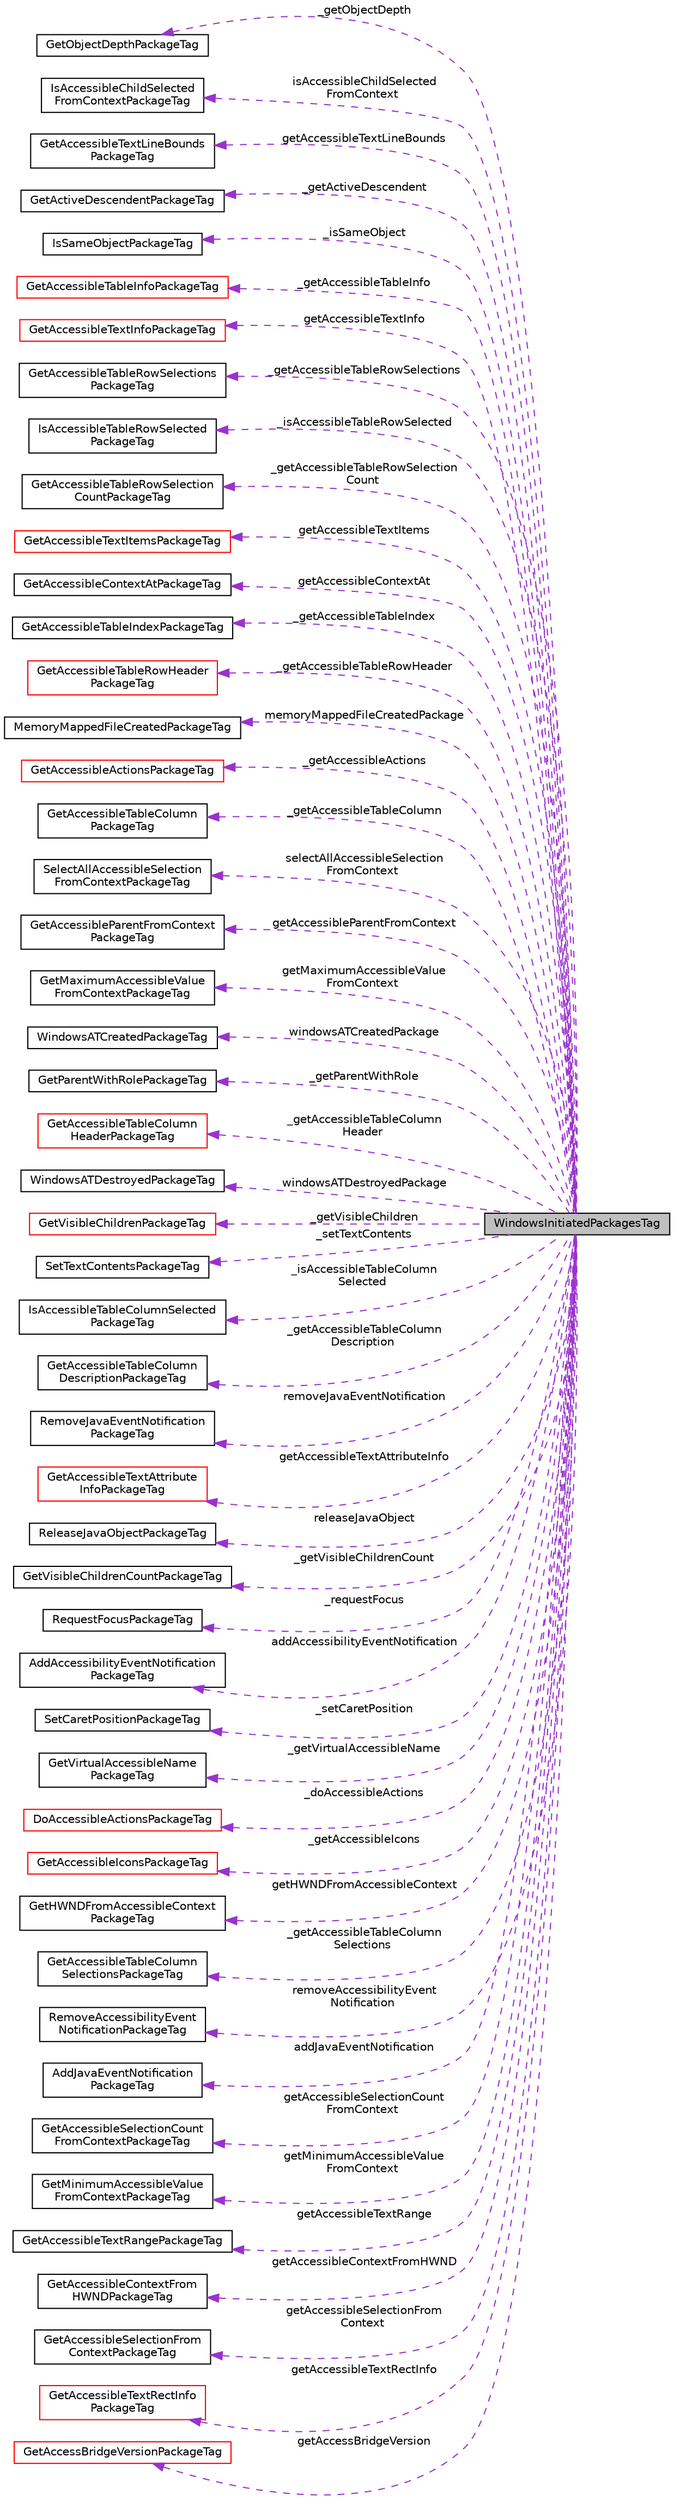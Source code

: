 digraph "WindowsInitiatedPackagesTag"
{
 // LATEX_PDF_SIZE
  edge [fontname="Helvetica",fontsize="10",labelfontname="Helvetica",labelfontsize="10"];
  node [fontname="Helvetica",fontsize="10",shape=record];
  rankdir="LR";
  Node1 [label="WindowsInitiatedPackagesTag",height=0.2,width=0.4,color="black", fillcolor="grey75", style="filled", fontcolor="black",tooltip=" "];
  Node2 -> Node1 [dir="back",color="darkorchid3",fontsize="10",style="dashed",label=" _getObjectDepth" ,fontname="Helvetica"];
  Node2 [label="GetObjectDepthPackageTag",height=0.2,width=0.4,color="black", fillcolor="white", style="filled",URL="$struct_get_object_depth_package_tag.html",tooltip=" "];
  Node3 -> Node1 [dir="back",color="darkorchid3",fontsize="10",style="dashed",label=" isAccessibleChildSelected\lFromContext" ,fontname="Helvetica"];
  Node3 [label="IsAccessibleChildSelected\lFromContextPackageTag",height=0.2,width=0.4,color="black", fillcolor="white", style="filled",URL="$struct_is_accessible_child_selected_from_context_package_tag.html",tooltip=" "];
  Node4 -> Node1 [dir="back",color="darkorchid3",fontsize="10",style="dashed",label=" getAccessibleTextLineBounds" ,fontname="Helvetica"];
  Node4 [label="GetAccessibleTextLineBounds\lPackageTag",height=0.2,width=0.4,color="black", fillcolor="white", style="filled",URL="$struct_get_accessible_text_line_bounds_package_tag.html",tooltip=" "];
  Node5 -> Node1 [dir="back",color="darkorchid3",fontsize="10",style="dashed",label=" _getActiveDescendent" ,fontname="Helvetica"];
  Node5 [label="GetActiveDescendentPackageTag",height=0.2,width=0.4,color="black", fillcolor="white", style="filled",URL="$struct_get_active_descendent_package_tag.html",tooltip=" "];
  Node6 -> Node1 [dir="back",color="darkorchid3",fontsize="10",style="dashed",label=" _isSameObject" ,fontname="Helvetica"];
  Node6 [label="IsSameObjectPackageTag",height=0.2,width=0.4,color="black", fillcolor="white", style="filled",URL="$struct_is_same_object_package_tag.html",tooltip=" "];
  Node7 -> Node1 [dir="back",color="darkorchid3",fontsize="10",style="dashed",label=" _getAccessibleTableInfo" ,fontname="Helvetica"];
  Node7 [label="GetAccessibleTableInfoPackageTag",height=0.2,width=0.4,color="red", fillcolor="white", style="filled",URL="$struct_get_accessible_table_info_package_tag.html",tooltip=" "];
  Node9 -> Node1 [dir="back",color="darkorchid3",fontsize="10",style="dashed",label=" getAccessibleTextInfo" ,fontname="Helvetica"];
  Node9 [label="GetAccessibleTextInfoPackageTag",height=0.2,width=0.4,color="red", fillcolor="white", style="filled",URL="$struct_get_accessible_text_info_package_tag.html",tooltip=" "];
  Node11 -> Node1 [dir="back",color="darkorchid3",fontsize="10",style="dashed",label=" _getAccessibleTableRowSelections" ,fontname="Helvetica"];
  Node11 [label="GetAccessibleTableRowSelections\lPackageTag",height=0.2,width=0.4,color="black", fillcolor="white", style="filled",URL="$struct_get_accessible_table_row_selections_package_tag.html",tooltip=" "];
  Node12 -> Node1 [dir="back",color="darkorchid3",fontsize="10",style="dashed",label=" _isAccessibleTableRowSelected" ,fontname="Helvetica"];
  Node12 [label="IsAccessibleTableRowSelected\lPackageTag",height=0.2,width=0.4,color="black", fillcolor="white", style="filled",URL="$struct_is_accessible_table_row_selected_package_tag.html",tooltip=" "];
  Node13 -> Node1 [dir="back",color="darkorchid3",fontsize="10",style="dashed",label=" _getAccessibleTableRowSelection\lCount" ,fontname="Helvetica"];
  Node13 [label="GetAccessibleTableRowSelection\lCountPackageTag",height=0.2,width=0.4,color="black", fillcolor="white", style="filled",URL="$struct_get_accessible_table_row_selection_count_package_tag.html",tooltip=" "];
  Node14 -> Node1 [dir="back",color="darkorchid3",fontsize="10",style="dashed",label=" getAccessibleTextItems" ,fontname="Helvetica"];
  Node14 [label="GetAccessibleTextItemsPackageTag",height=0.2,width=0.4,color="red", fillcolor="white", style="filled",URL="$struct_get_accessible_text_items_package_tag.html",tooltip=" "];
  Node16 -> Node1 [dir="back",color="darkorchid3",fontsize="10",style="dashed",label=" getAccessibleContextAt" ,fontname="Helvetica"];
  Node16 [label="GetAccessibleContextAtPackageTag",height=0.2,width=0.4,color="black", fillcolor="white", style="filled",URL="$struct_get_accessible_context_at_package_tag.html",tooltip=" "];
  Node17 -> Node1 [dir="back",color="darkorchid3",fontsize="10",style="dashed",label=" _getAccessibleTableIndex" ,fontname="Helvetica"];
  Node17 [label="GetAccessibleTableIndexPackageTag",height=0.2,width=0.4,color="black", fillcolor="white", style="filled",URL="$struct_get_accessible_table_index_package_tag.html",tooltip=" "];
  Node18 -> Node1 [dir="back",color="darkorchid3",fontsize="10",style="dashed",label=" _getAccessibleTableRowHeader" ,fontname="Helvetica"];
  Node18 [label="GetAccessibleTableRowHeader\lPackageTag",height=0.2,width=0.4,color="red", fillcolor="white", style="filled",URL="$struct_get_accessible_table_row_header_package_tag.html",tooltip=" "];
  Node19 -> Node1 [dir="back",color="darkorchid3",fontsize="10",style="dashed",label=" memoryMappedFileCreatedPackage" ,fontname="Helvetica"];
  Node19 [label="MemoryMappedFileCreatedPackageTag",height=0.2,width=0.4,color="black", fillcolor="white", style="filled",URL="$struct_memory_mapped_file_created_package_tag.html",tooltip=" "];
  Node20 -> Node1 [dir="back",color="darkorchid3",fontsize="10",style="dashed",label=" _getAccessibleActions" ,fontname="Helvetica"];
  Node20 [label="GetAccessibleActionsPackageTag",height=0.2,width=0.4,color="red", fillcolor="white", style="filled",URL="$struct_get_accessible_actions_package_tag.html",tooltip=" "];
  Node23 -> Node1 [dir="back",color="darkorchid3",fontsize="10",style="dashed",label=" _getAccessibleTableColumn" ,fontname="Helvetica"];
  Node23 [label="GetAccessibleTableColumn\lPackageTag",height=0.2,width=0.4,color="black", fillcolor="white", style="filled",URL="$struct_get_accessible_table_column_package_tag.html",tooltip=" "];
  Node24 -> Node1 [dir="back",color="darkorchid3",fontsize="10",style="dashed",label=" selectAllAccessibleSelection\lFromContext" ,fontname="Helvetica"];
  Node24 [label="SelectAllAccessibleSelection\lFromContextPackageTag",height=0.2,width=0.4,color="black", fillcolor="white", style="filled",URL="$struct_select_all_accessible_selection_from_context_package_tag.html",tooltip=" "];
  Node25 -> Node1 [dir="back",color="darkorchid3",fontsize="10",style="dashed",label=" getAccessibleParentFromContext" ,fontname="Helvetica"];
  Node25 [label="GetAccessibleParentFromContext\lPackageTag",height=0.2,width=0.4,color="black", fillcolor="white", style="filled",URL="$struct_get_accessible_parent_from_context_package_tag.html",tooltip=" "];
  Node26 -> Node1 [dir="back",color="darkorchid3",fontsize="10",style="dashed",label=" getMaximumAccessibleValue\lFromContext" ,fontname="Helvetica"];
  Node26 [label="GetMaximumAccessibleValue\lFromContextPackageTag",height=0.2,width=0.4,color="black", fillcolor="white", style="filled",URL="$struct_get_maximum_accessible_value_from_context_package_tag.html",tooltip=" "];
  Node27 -> Node1 [dir="back",color="darkorchid3",fontsize="10",style="dashed",label=" windowsATCreatedPackage" ,fontname="Helvetica"];
  Node27 [label="WindowsATCreatedPackageTag",height=0.2,width=0.4,color="black", fillcolor="white", style="filled",URL="$struct_windows_a_t_created_package_tag.html",tooltip=" "];
  Node28 -> Node1 [dir="back",color="darkorchid3",fontsize="10",style="dashed",label=" _getParentWithRole" ,fontname="Helvetica"];
  Node28 [label="GetParentWithRolePackageTag",height=0.2,width=0.4,color="black", fillcolor="white", style="filled",URL="$struct_get_parent_with_role_package_tag.html",tooltip=" "];
  Node29 -> Node1 [dir="back",color="darkorchid3",fontsize="10",style="dashed",label=" _getAccessibleTableColumn\lHeader" ,fontname="Helvetica"];
  Node29 [label="GetAccessibleTableColumn\lHeaderPackageTag",height=0.2,width=0.4,color="red", fillcolor="white", style="filled",URL="$struct_get_accessible_table_column_header_package_tag.html",tooltip=" "];
  Node30 -> Node1 [dir="back",color="darkorchid3",fontsize="10",style="dashed",label=" windowsATDestroyedPackage" ,fontname="Helvetica"];
  Node30 [label="WindowsATDestroyedPackageTag",height=0.2,width=0.4,color="black", fillcolor="white", style="filled",URL="$struct_windows_a_t_destroyed_package_tag.html",tooltip=" "];
  Node31 -> Node1 [dir="back",color="darkorchid3",fontsize="10",style="dashed",label=" _getVisibleChildren" ,fontname="Helvetica"];
  Node31 [label="GetVisibleChildrenPackageTag",height=0.2,width=0.4,color="red", fillcolor="white", style="filled",URL="$struct_get_visible_children_package_tag.html",tooltip=" "];
  Node33 -> Node1 [dir="back",color="darkorchid3",fontsize="10",style="dashed",label=" _setTextContents" ,fontname="Helvetica"];
  Node33 [label="SetTextContentsPackageTag",height=0.2,width=0.4,color="black", fillcolor="white", style="filled",URL="$struct_set_text_contents_package_tag.html",tooltip=" "];
  Node34 -> Node1 [dir="back",color="darkorchid3",fontsize="10",style="dashed",label=" _isAccessibleTableColumn\lSelected" ,fontname="Helvetica"];
  Node34 [label="IsAccessibleTableColumnSelected\lPackageTag",height=0.2,width=0.4,color="black", fillcolor="white", style="filled",URL="$struct_is_accessible_table_column_selected_package_tag.html",tooltip=" "];
  Node35 -> Node1 [dir="back",color="darkorchid3",fontsize="10",style="dashed",label=" _getAccessibleTableColumn\lDescription" ,fontname="Helvetica"];
  Node35 [label="GetAccessibleTableColumn\lDescriptionPackageTag",height=0.2,width=0.4,color="black", fillcolor="white", style="filled",URL="$struct_get_accessible_table_column_description_package_tag.html",tooltip=" "];
  Node36 -> Node1 [dir="back",color="darkorchid3",fontsize="10",style="dashed",label=" removeJavaEventNotification" ,fontname="Helvetica"];
  Node36 [label="RemoveJavaEventNotification\lPackageTag",height=0.2,width=0.4,color="black", fillcolor="white", style="filled",URL="$struct_remove_java_event_notification_package_tag.html",tooltip=" "];
  Node37 -> Node1 [dir="back",color="darkorchid3",fontsize="10",style="dashed",label=" getAccessibleTextAttributeInfo" ,fontname="Helvetica"];
  Node37 [label="GetAccessibleTextAttribute\lInfoPackageTag",height=0.2,width=0.4,color="red", fillcolor="white", style="filled",URL="$struct_get_accessible_text_attribute_info_package_tag.html",tooltip=" "];
  Node39 -> Node1 [dir="back",color="darkorchid3",fontsize="10",style="dashed",label=" releaseJavaObject" ,fontname="Helvetica"];
  Node39 [label="ReleaseJavaObjectPackageTag",height=0.2,width=0.4,color="black", fillcolor="white", style="filled",URL="$struct_release_java_object_package_tag.html",tooltip=" "];
  Node40 -> Node1 [dir="back",color="darkorchid3",fontsize="10",style="dashed",label=" _getVisibleChildrenCount" ,fontname="Helvetica"];
  Node40 [label="GetVisibleChildrenCountPackageTag",height=0.2,width=0.4,color="black", fillcolor="white", style="filled",URL="$struct_get_visible_children_count_package_tag.html",tooltip=" "];
  Node41 -> Node1 [dir="back",color="darkorchid3",fontsize="10",style="dashed",label=" _requestFocus" ,fontname="Helvetica"];
  Node41 [label="RequestFocusPackageTag",height=0.2,width=0.4,color="black", fillcolor="white", style="filled",URL="$struct_request_focus_package_tag.html",tooltip=" "];
  Node42 -> Node1 [dir="back",color="darkorchid3",fontsize="10",style="dashed",label=" addAccessibilityEventNotification" ,fontname="Helvetica"];
  Node42 [label="AddAccessibilityEventNotification\lPackageTag",height=0.2,width=0.4,color="black", fillcolor="white", style="filled",URL="$struct_add_accessibility_event_notification_package_tag.html",tooltip=" "];
  Node43 -> Node1 [dir="back",color="darkorchid3",fontsize="10",style="dashed",label=" _setCaretPosition" ,fontname="Helvetica"];
  Node43 [label="SetCaretPositionPackageTag",height=0.2,width=0.4,color="black", fillcolor="white", style="filled",URL="$struct_set_caret_position_package_tag.html",tooltip=" "];
  Node44 -> Node1 [dir="back",color="darkorchid3",fontsize="10",style="dashed",label=" _getVirtualAccessibleName" ,fontname="Helvetica"];
  Node44 [label="GetVirtualAccessibleName\lPackageTag",height=0.2,width=0.4,color="black", fillcolor="white", style="filled",URL="$struct_get_virtual_accessible_name_package_tag.html",tooltip=" "];
  Node45 -> Node1 [dir="back",color="darkorchid3",fontsize="10",style="dashed",label=" _doAccessibleActions" ,fontname="Helvetica"];
  Node45 [label="DoAccessibleActionsPackageTag",height=0.2,width=0.4,color="red", fillcolor="white", style="filled",URL="$struct_do_accessible_actions_package_tag.html",tooltip=" "];
  Node47 -> Node1 [dir="back",color="darkorchid3",fontsize="10",style="dashed",label=" _getAccessibleIcons" ,fontname="Helvetica"];
  Node47 [label="GetAccessibleIconsPackageTag",height=0.2,width=0.4,color="red", fillcolor="white", style="filled",URL="$struct_get_accessible_icons_package_tag.html",tooltip=" "];
  Node50 -> Node1 [dir="back",color="darkorchid3",fontsize="10",style="dashed",label=" getHWNDFromAccessibleContext" ,fontname="Helvetica"];
  Node50 [label="GetHWNDFromAccessibleContext\lPackageTag",height=0.2,width=0.4,color="black", fillcolor="white", style="filled",URL="$struct_get_h_w_n_d_from_accessible_context_package_tag.html",tooltip=" "];
  Node51 -> Node1 [dir="back",color="darkorchid3",fontsize="10",style="dashed",label=" _getAccessibleTableColumn\lSelections" ,fontname="Helvetica"];
  Node51 [label="GetAccessibleTableColumn\lSelectionsPackageTag",height=0.2,width=0.4,color="black", fillcolor="white", style="filled",URL="$struct_get_accessible_table_column_selections_package_tag.html",tooltip=" "];
  Node52 -> Node1 [dir="back",color="darkorchid3",fontsize="10",style="dashed",label=" removeAccessibilityEvent\lNotification" ,fontname="Helvetica"];
  Node52 [label="RemoveAccessibilityEvent\lNotificationPackageTag",height=0.2,width=0.4,color="black", fillcolor="white", style="filled",URL="$struct_remove_accessibility_event_notification_package_tag.html",tooltip=" "];
  Node53 -> Node1 [dir="back",color="darkorchid3",fontsize="10",style="dashed",label=" addJavaEventNotification" ,fontname="Helvetica"];
  Node53 [label="AddJavaEventNotification\lPackageTag",height=0.2,width=0.4,color="black", fillcolor="white", style="filled",URL="$struct_add_java_event_notification_package_tag.html",tooltip=" "];
  Node54 -> Node1 [dir="back",color="darkorchid3",fontsize="10",style="dashed",label=" getAccessibleSelectionCount\lFromContext" ,fontname="Helvetica"];
  Node54 [label="GetAccessibleSelectionCount\lFromContextPackageTag",height=0.2,width=0.4,color="black", fillcolor="white", style="filled",URL="$struct_get_accessible_selection_count_from_context_package_tag.html",tooltip=" "];
  Node55 -> Node1 [dir="back",color="darkorchid3",fontsize="10",style="dashed",label=" getMinimumAccessibleValue\lFromContext" ,fontname="Helvetica"];
  Node55 [label="GetMinimumAccessibleValue\lFromContextPackageTag",height=0.2,width=0.4,color="black", fillcolor="white", style="filled",URL="$struct_get_minimum_accessible_value_from_context_package_tag.html",tooltip=" "];
  Node56 -> Node1 [dir="back",color="darkorchid3",fontsize="10",style="dashed",label=" getAccessibleTextRange" ,fontname="Helvetica"];
  Node56 [label="GetAccessibleTextRangePackageTag",height=0.2,width=0.4,color="black", fillcolor="white", style="filled",URL="$struct_get_accessible_text_range_package_tag.html",tooltip=" "];
  Node57 -> Node1 [dir="back",color="darkorchid3",fontsize="10",style="dashed",label=" getAccessibleContextFromHWND" ,fontname="Helvetica"];
  Node57 [label="GetAccessibleContextFrom\lHWNDPackageTag",height=0.2,width=0.4,color="black", fillcolor="white", style="filled",URL="$struct_get_accessible_context_from_h_w_n_d_package_tag.html",tooltip=" "];
  Node58 -> Node1 [dir="back",color="darkorchid3",fontsize="10",style="dashed",label=" getAccessibleSelectionFrom\lContext" ,fontname="Helvetica"];
  Node58 [label="GetAccessibleSelectionFrom\lContextPackageTag",height=0.2,width=0.4,color="black", fillcolor="white", style="filled",URL="$struct_get_accessible_selection_from_context_package_tag.html",tooltip=" "];
  Node59 -> Node1 [dir="back",color="darkorchid3",fontsize="10",style="dashed",label=" getAccessibleTextRectInfo" ,fontname="Helvetica"];
  Node59 [label="GetAccessibleTextRectInfo\lPackageTag",height=0.2,width=0.4,color="red", fillcolor="white", style="filled",URL="$struct_get_accessible_text_rect_info_package_tag.html",tooltip=" "];
  Node61 -> Node1 [dir="back",color="darkorchid3",fontsize="10",style="dashed",label=" getAccessBridgeVersion" ,fontname="Helvetica"];
  Node61 [label="GetAccessBridgeVersionPackageTag",height=0.2,width=0.4,color="red", fillcolor="white", style="filled",URL="$struct_get_access_bridge_version_package_tag.html",tooltip=" "];
}
